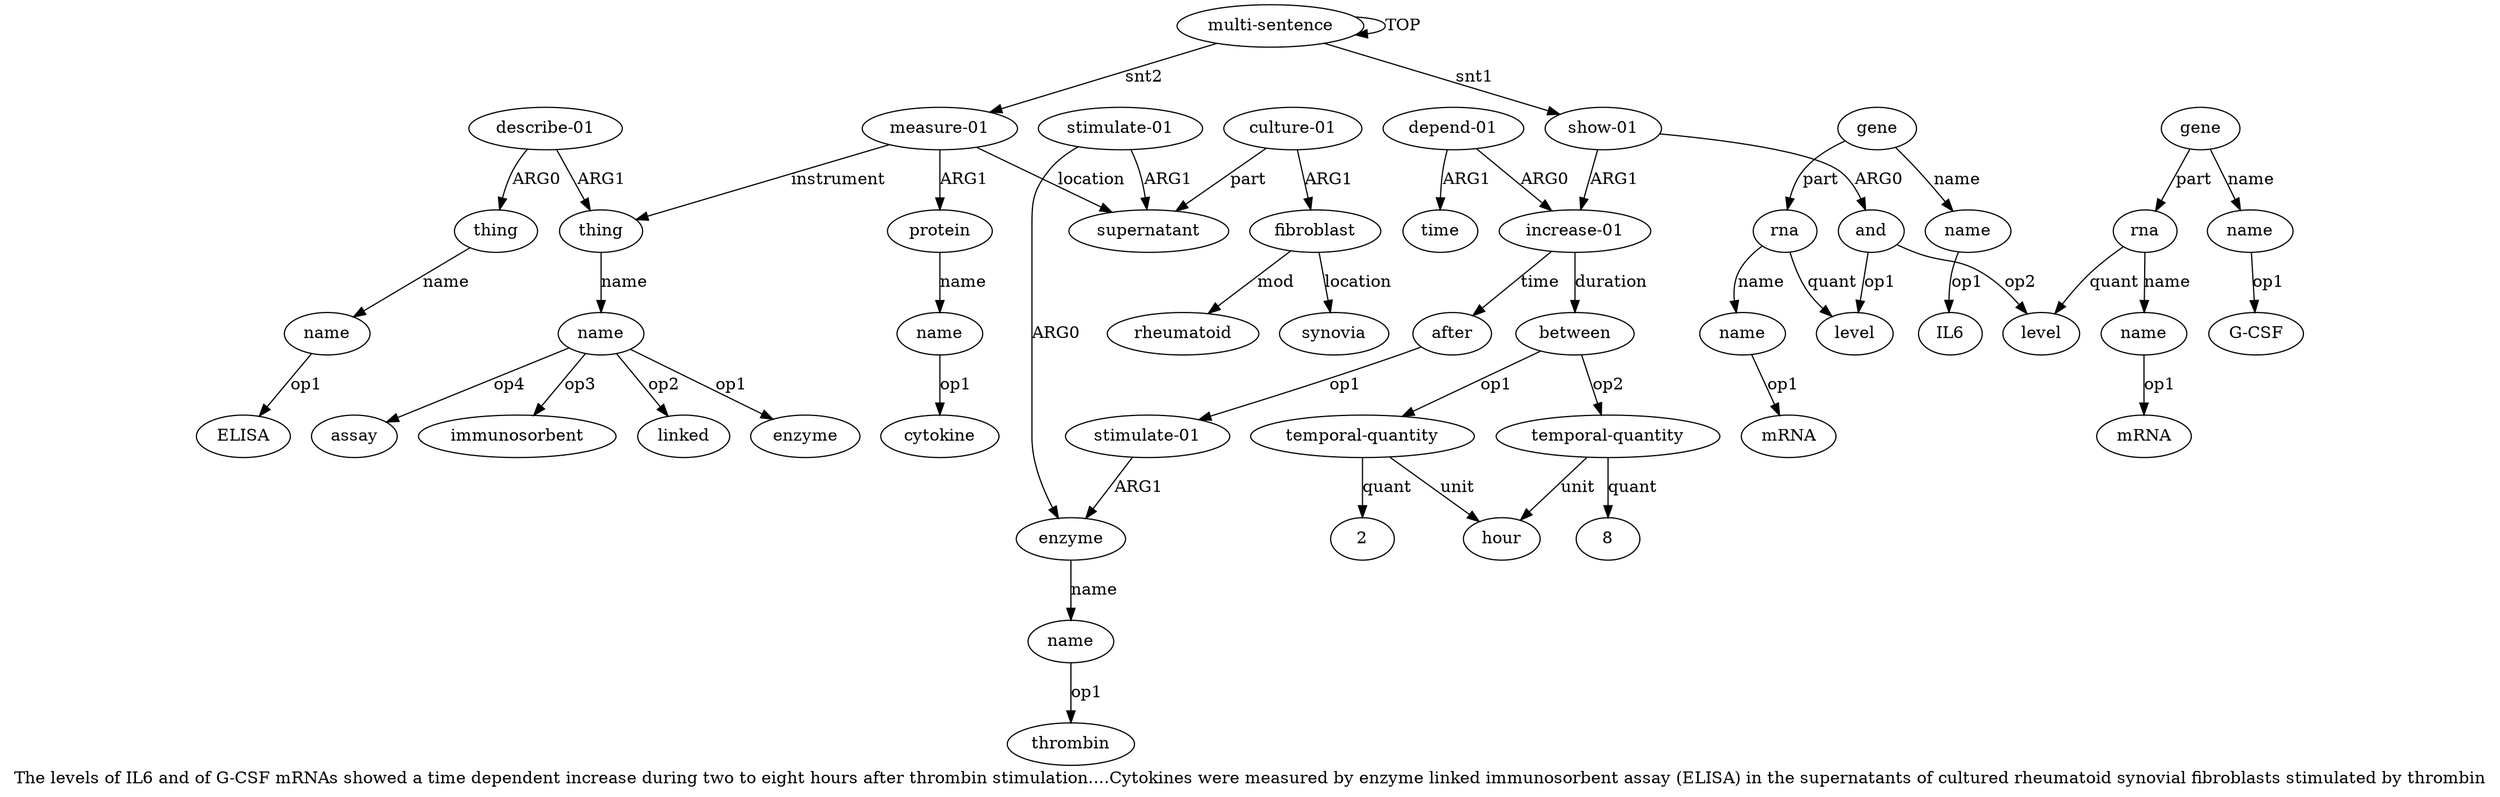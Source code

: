 digraph  {
	graph [label="The levels of IL6 and of G-CSF mRNAs showed a time dependent increase during two to eight hours after thrombin stimulation....Cytokines \
were measured by enzyme linked immunosorbent assay (ELISA) in the supernatants of cultured rheumatoid synovial fibroblasts stimulated \
by thrombin"];
	node [label="\N"];
	a20	 [color=black,
		gold_ind=20,
		gold_label=after,
		label=after,
		test_ind=20,
		test_label=after];
	a21	 [color=black,
		gold_ind=21,
		gold_label="stimulate-01",
		label="stimulate-01",
		test_ind=21,
		test_label="stimulate-01"];
	a20 -> a21 [key=0,
	color=black,
	gold_label=op1,
	label=op1,
	test_label=op1];
a22 [color=black,
	gold_ind=22,
	gold_label=enzyme,
	label=enzyme,
	test_ind=22,
	test_label=enzyme];
a21 -> a22 [key=0,
color=black,
gold_label=ARG1,
label=ARG1,
test_label=ARG1];
a23 [color=black,
gold_ind=23,
gold_label=name,
label=name,
test_ind=23,
test_label=name];
a22 -> a23 [key=0,
color=black,
gold_label=name,
label=name,
test_label=name];
"a23 thrombin" [color=black,
gold_ind=-1,
gold_label=thrombin,
label=thrombin,
test_ind=-1,
test_label=thrombin];
a23 -> "a23 thrombin" [key=0,
color=black,
gold_label=op1,
label=op1,
test_label=op1];
a24 [color=black,
gold_ind=24,
gold_label="measure-01",
label="measure-01",
test_ind=24,
test_label="measure-01"];
a25 [color=black,
gold_ind=25,
gold_label=protein,
label=protein,
test_ind=25,
test_label=protein];
a24 -> a25 [key=0,
color=black,
gold_label=ARG1,
label=ARG1,
test_label=ARG1];
a27 [color=black,
gold_ind=27,
gold_label=thing,
label=thing,
test_ind=27,
test_label=thing];
a24 -> a27 [key=0,
color=black,
gold_label=instrument,
label=instrument,
test_label=instrument];
a32 [color=black,
gold_ind=32,
gold_label=supernatant,
label=supernatant,
test_ind=32,
test_label=supernatant];
a24 -> a32 [key=0,
color=black,
gold_label=location,
label=location,
test_label=location];
a26 [color=black,
gold_ind=26,
gold_label=name,
label=name,
test_ind=26,
test_label=name];
a25 -> a26 [key=0,
color=black,
gold_label=name,
label=name,
test_label=name];
"a26 cytokine" [color=black,
gold_ind=-1,
gold_label=cytokine,
label=cytokine,
test_ind=-1,
test_label=cytokine];
a26 -> "a26 cytokine" [key=0,
color=black,
gold_label=op1,
label=op1,
test_label=op1];
a28 [color=black,
gold_ind=28,
gold_label=name,
label=name,
test_ind=28,
test_label=name];
a27 -> a28 [key=0,
color=black,
gold_label=name,
label=name,
test_label=name];
"a28 linked" [color=black,
gold_ind=-1,
gold_label=linked,
label=linked,
test_ind=-1,
test_label=linked];
a28 -> "a28 linked" [key=0,
color=black,
gold_label=op2,
label=op2,
test_label=op2];
"a28 enzyme" [color=black,
gold_ind=-1,
gold_label=enzyme,
label=enzyme,
test_ind=-1,
test_label=enzyme];
a28 -> "a28 enzyme" [key=0,
color=black,
gold_label=op1,
label=op1,
test_label=op1];
"a28 assay" [color=black,
gold_ind=-1,
gold_label=assay,
label=assay,
test_ind=-1,
test_label=assay];
a28 -> "a28 assay" [key=0,
color=black,
gold_label=op4,
label=op4,
test_label=op4];
"a28 immunosorbent" [color=black,
gold_ind=-1,
gold_label=immunosorbent,
label=immunosorbent,
test_ind=-1,
test_label=immunosorbent];
a28 -> "a28 immunosorbent" [key=0,
color=black,
gold_label=op3,
label=op3,
test_label=op3];
a29 [color=black,
gold_ind=29,
gold_label="describe-01",
label="describe-01",
test_ind=29,
test_label="describe-01"];
a29 -> a27 [key=0,
color=black,
gold_label=ARG1,
label=ARG1,
test_label=ARG1];
a30 [color=black,
gold_ind=30,
gold_label=thing,
label=thing,
test_ind=30,
test_label=thing];
a29 -> a30 [key=0,
color=black,
gold_label=ARG0,
label=ARG0,
test_label=ARG0];
a31 [color=black,
gold_ind=31,
gold_label=name,
label=name,
test_ind=31,
test_label=name];
"a31 ELISA" [color=black,
gold_ind=-1,
gold_label=ELISA,
label=ELISA,
test_ind=-1,
test_label=ELISA];
a31 -> "a31 ELISA" [key=0,
color=black,
gold_label=op1,
label=op1,
test_label=op1];
a30 -> a31 [key=0,
color=black,
gold_label=name,
label=name,
test_label=name];
a37 [color=black,
gold_ind=37,
gold_label="stimulate-01",
label="stimulate-01",
test_ind=37,
test_label="stimulate-01"];
a37 -> a22 [key=0,
color=black,
gold_label=ARG0,
label=ARG0,
test_label=ARG0];
a37 -> a32 [key=0,
color=black,
gold_label=ARG1,
label=ARG1,
test_label=ARG1];
"a17 2" [color=black,
gold_ind=-1,
gold_label=2,
label=2,
test_ind=-1,
test_label=2];
a36 [color=black,
gold_ind=36,
gold_label=rheumatoid,
label=rheumatoid,
test_ind=36,
test_label=rheumatoid];
a33 [color=black,
gold_ind=33,
gold_label="culture-01",
label="culture-01",
test_ind=33,
test_label="culture-01"];
a34 [color=black,
gold_ind=34,
gold_label=fibroblast,
label=fibroblast,
test_ind=34,
test_label=fibroblast];
a33 -> a34 [key=0,
color=black,
gold_label=ARG1,
label=ARG1,
test_label=ARG1];
a33 -> a32 [key=0,
color=black,
gold_label=part,
label=part,
test_label=part];
"a7 IL6" [color=black,
gold_ind=-1,
gold_label=IL6,
label=IL6,
test_ind=-1,
test_label=IL6];
a35 [color=black,
gold_ind=35,
gold_label=synovia,
label=synovia,
test_ind=35,
test_label=synovia];
a34 -> a36 [key=0,
color=black,
gold_label=mod,
label=mod,
test_label=mod];
a34 -> a35 [key=0,
color=black,
gold_label=location,
label=location,
test_label=location];
"a5 mRNA" [color=black,
gold_ind=-1,
gold_label=mRNA,
label=mRNA,
test_ind=-1,
test_label=mRNA];
"a10 mRNA" [color=black,
gold_ind=-1,
gold_label=mRNA,
label=mRNA,
test_ind=-1,
test_label=mRNA];
a15 [color=black,
gold_ind=15,
gold_label=time,
label=time,
test_ind=15,
test_label=time];
a14 [color=black,
gold_ind=14,
gold_label="depend-01",
label="depend-01",
test_ind=14,
test_label="depend-01"];
a14 -> a15 [key=0,
color=black,
gold_label=ARG1,
label=ARG1,
test_label=ARG1];
a13 [color=black,
gold_ind=13,
gold_label="increase-01",
label="increase-01",
test_ind=13,
test_label="increase-01"];
a14 -> a13 [key=0,
color=black,
gold_label=ARG0,
label=ARG0,
test_label=ARG0];
a17 [color=black,
gold_ind=17,
gold_label="temporal-quantity",
label="temporal-quantity",
test_ind=17,
test_label="temporal-quantity"];
a17 -> "a17 2" [key=0,
color=black,
gold_label=quant,
label=quant,
test_label=quant];
a18 [color=black,
gold_ind=18,
gold_label=hour,
label=hour,
test_ind=18,
test_label=hour];
a17 -> a18 [key=0,
color=black,
gold_label=unit,
label=unit,
test_label=unit];
a16 [color=black,
gold_ind=16,
gold_label=between,
label=between,
test_ind=16,
test_label=between];
a16 -> a17 [key=0,
color=black,
gold_label=op1,
label=op1,
test_label=op1];
a19 [color=black,
gold_ind=19,
gold_label="temporal-quantity",
label="temporal-quantity",
test_ind=19,
test_label="temporal-quantity"];
a16 -> a19 [key=0,
color=black,
gold_label=op2,
label=op2,
test_label=op2];
a11 [color=black,
gold_ind=11,
gold_label=gene,
label=gene,
test_ind=11,
test_label=gene];
a12 [color=black,
gold_ind=12,
gold_label=name,
label=name,
test_ind=12,
test_label=name];
a11 -> a12 [key=0,
color=black,
gold_label=name,
label=name,
test_label=name];
a9 [color=black,
gold_ind=9,
gold_label=rna,
label=rna,
test_ind=9,
test_label=rna];
a11 -> a9 [key=0,
color=black,
gold_label=part,
label=part,
test_label=part];
a10 [color=black,
gold_ind=10,
gold_label=name,
label=name,
test_ind=10,
test_label=name];
a10 -> "a10 mRNA" [key=0,
color=black,
gold_label=op1,
label=op1,
test_label=op1];
a13 -> a20 [key=0,
color=black,
gold_label=time,
label=time,
test_label=time];
a13 -> a16 [key=0,
color=black,
gold_label=duration,
label=duration,
test_label=duration];
"a12 G-CSF" [color=black,
gold_ind=-1,
gold_label="G-CSF",
label="G-CSF",
test_ind=-1,
test_label="G-CSF"];
a12 -> "a12 G-CSF" [key=0,
color=black,
gold_label=op1,
label=op1,
test_label=op1];
a19 -> a18 [key=0,
color=black,
gold_label=unit,
label=unit,
test_label=unit];
"a19 8" [color=black,
gold_ind=-1,
gold_label=8,
label=8,
test_ind=-1,
test_label=8];
a19 -> "a19 8" [key=0,
color=black,
gold_label=quant,
label=quant,
test_label=quant];
a1 [color=black,
gold_ind=1,
gold_label="show-01",
label="show-01",
test_ind=1,
test_label="show-01"];
a1 -> a13 [key=0,
color=black,
gold_label=ARG1,
label=ARG1,
test_label=ARG1];
a2 [color=black,
gold_ind=2,
gold_label=and,
label=and,
test_ind=2,
test_label=and];
a1 -> a2 [key=0,
color=black,
gold_label=ARG0,
label=ARG0,
test_label=ARG0];
a0 [color=black,
gold_ind=0,
gold_label="multi-sentence",
label="multi-sentence",
test_ind=0,
test_label="multi-sentence"];
a0 -> a24 [key=0,
color=black,
gold_label=snt2,
label=snt2,
test_label=snt2];
a0 -> a1 [key=0,
color=black,
gold_label=snt1,
label=snt1,
test_label=snt1];
a0 -> a0 [key=0,
color=black,
gold_label=TOP,
label=TOP,
test_label=TOP];
a3 [color=black,
gold_ind=3,
gold_label=level,
label=level,
test_ind=3,
test_label=level];
a2 -> a3 [key=0,
color=black,
gold_label=op1,
label=op1,
test_label=op1];
a8 [color=black,
gold_ind=8,
gold_label=level,
label=level,
test_ind=8,
test_label=level];
a2 -> a8 [key=0,
color=black,
gold_label=op2,
label=op2,
test_label=op2];
a5 [color=black,
gold_ind=5,
gold_label=name,
label=name,
test_ind=5,
test_label=name];
a5 -> "a5 mRNA" [key=0,
color=black,
gold_label=op1,
label=op1,
test_label=op1];
a4 [color=black,
gold_ind=4,
gold_label=rna,
label=rna,
test_ind=4,
test_label=rna];
a4 -> a3 [key=0,
color=black,
gold_label=quant,
label=quant,
test_label=quant];
a4 -> a5 [key=0,
color=black,
gold_label=name,
label=name,
test_label=name];
a7 [color=black,
gold_ind=7,
gold_label=name,
label=name,
test_ind=7,
test_label=name];
a7 -> "a7 IL6" [key=0,
color=black,
gold_label=op1,
label=op1,
test_label=op1];
a6 [color=black,
gold_ind=6,
gold_label=gene,
label=gene,
test_ind=6,
test_label=gene];
a6 -> a4 [key=0,
color=black,
gold_label=part,
label=part,
test_label=part];
a6 -> a7 [key=0,
color=black,
gold_label=name,
label=name,
test_label=name];
a9 -> a10 [key=0,
color=black,
gold_label=name,
label=name,
test_label=name];
a9 -> a8 [key=0,
color=black,
gold_label=quant,
label=quant,
test_label=quant];
}
